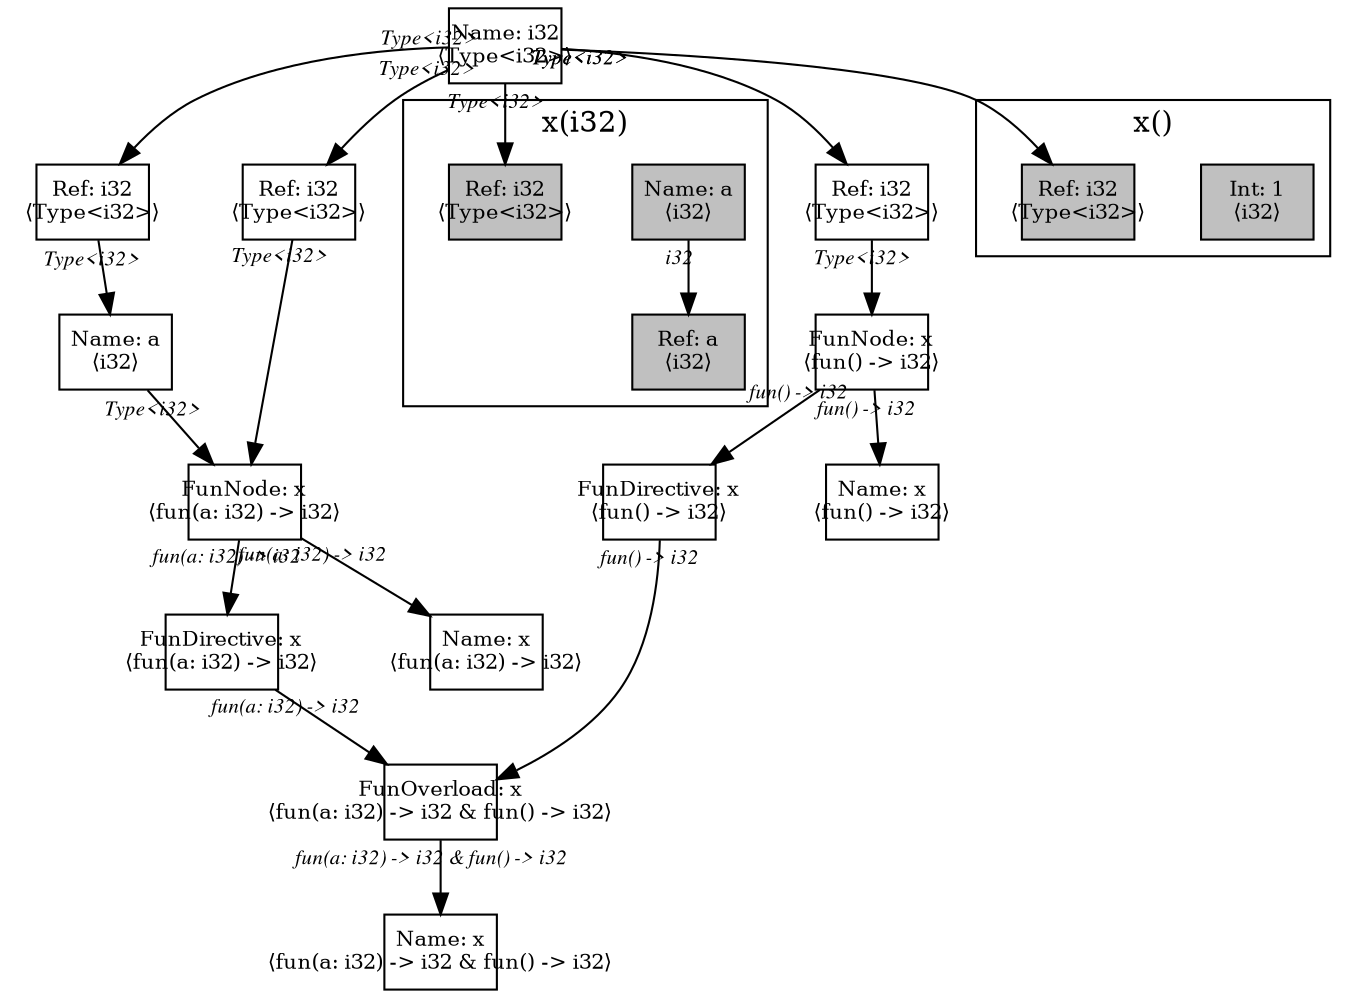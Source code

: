digraph Document {
  node [shape=box,fixedsize=shape fontsize=10]
  1 [label="Name: i32\n⟨Type<i32>⟩", fillcolor=grey];
  2 [label="FunOverload: x\n⟨fun(a: i32) -> i32 & fun() -> i32⟩", fillcolor=grey];
  3 [label="FunDirective: x\n⟨fun(a: i32) -> i32⟩", fillcolor=grey];
  4 [label="FunNode: x\n⟨fun(a: i32) -> i32⟩", fillcolor=grey];
  5 [label="Ref: i32\n⟨Type<i32>⟩", fillcolor=grey];
  6 [label="Name: a\n⟨i32⟩", fillcolor=grey];
  7 [label="Ref: i32\n⟨Type<i32>⟩", fillcolor=grey];
  8 [label="Name: x\n⟨fun(a: i32) -> i32⟩", fillcolor=grey];
  9 [label="FunDirective: x\n⟨fun() -> i32⟩", fillcolor=grey];
  10 [label="FunNode: x\n⟨fun() -> i32⟩", fillcolor=grey];
  11 [label="Ref: i32\n⟨Type<i32>⟩", fillcolor=grey];
  12 [label="Name: x\n⟨fun() -> i32⟩", fillcolor=grey];
  13 [label="Name: x\n⟨fun(a: i32) -> i32 & fun() -> i32⟩", fillcolor=grey];
  subgraph cluster0 {
    node [style=filled, fillcolor=grey];
    14 [label="Name: a\n⟨i32⟩", fillcolor=grey];
    15 [label="Ref: a\n⟨i32⟩", fillcolor=grey];
    16 [label="Ref: i32\n⟨Type<i32>⟩", fillcolor=grey];
    14 -> 15[taillabel="i32" labeldistance="1" fontname="times  italic" fontsize = 10 color="black" ];
  label = "x(i32)";
}
  subgraph cluster1 {
    node [style=filled, fillcolor=grey];
    17 [label="Int: 1\n⟨i32⟩", fillcolor=grey];
    18 [label="Ref: i32\n⟨Type<i32>⟩", fillcolor=grey];
  label = "x()";
}
  1 -> 5[taillabel="Type<i32>" labeldistance="1" fontname="times  italic" fontsize = 10 color="black" ];
  1 -> 7[taillabel="Type<i32>" labeldistance="1" fontname="times  italic" fontsize = 10 color="black" ];
  1 -> 11[taillabel="Type<i32>" labeldistance="1" fontname="times  italic" fontsize = 10 color="black" ];
  1 -> 16[taillabel="Type<i32>" labeldistance="1" fontname="times  italic" fontsize = 10 color="black" ];
  1 -> 18[taillabel="Type<i32>" labeldistance="1" fontname="times  italic" fontsize = 10 color="black" ];
  2 -> 13[taillabel="fun(a: i32) -> i32 & fun() -> i32" labeldistance="1" fontname="times  italic" fontsize = 10 color="black" ];
  3 -> 2[taillabel="fun(a: i32) -> i32" labeldistance="1" fontname="times  italic" fontsize = 10 color="black" ];
  4 -> 8[taillabel="fun(a: i32) -> i32" labeldistance="1" fontname="times  italic" fontsize = 10 color="black" ];
  4 -> 3[taillabel="fun(a: i32) -> i32" labeldistance="1" fontname="times  italic" fontsize = 10 color="black" ];
  5 -> 6[taillabel="Type<i32>" labeldistance="1" fontname="times  italic" fontsize = 10 color="black" ];
  6 -> 4[taillabel="Type<i32>" labeldistance="1" fontname="times  italic" fontsize = 10 color="black" ];
  7 -> 4[taillabel="Type<i32>" labeldistance="1" fontname="times  italic" fontsize = 10 color="black" ];
  9 -> 2[taillabel="fun() -> i32" labeldistance="1" fontname="times  italic" fontsize = 10 color="black" ];
  10 -> 12[taillabel="fun() -> i32" labeldistance="1" fontname="times  italic" fontsize = 10 color="black" ];
  10 -> 9[taillabel="fun() -> i32" labeldistance="1" fontname="times  italic" fontsize = 10 color="black" ];
  11 -> 10[taillabel="Type<i32>" labeldistance="1" fontname="times  italic" fontsize = 10 color="black" ];
  label="";
}
